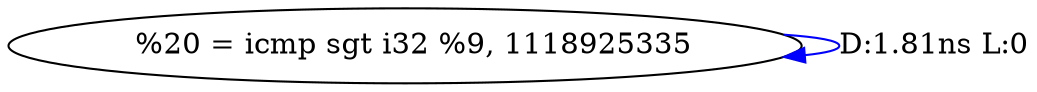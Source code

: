 digraph {
Node0x253b1c0[label="  %20 = icmp sgt i32 %9, 1118925335"];
Node0x253b1c0 -> Node0x253b1c0[label="D:1.81ns L:0",color=blue];
}
